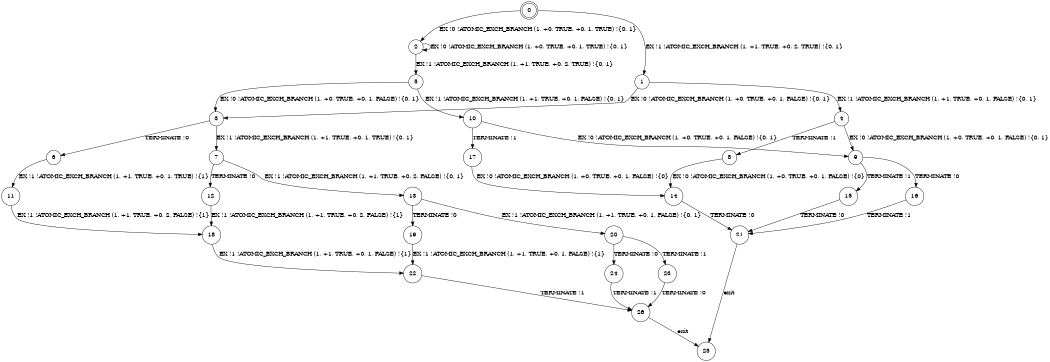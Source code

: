 digraph BCG {
size = "7, 10.5";
center = TRUE;
node [shape = circle];
0 [peripheries = 2];
0 -> 1 [label = "EX !1 !ATOMIC_EXCH_BRANCH (1, +1, TRUE, +0, 2, TRUE) !{0, 1}"];
0 -> 2 [label = "EX !0 !ATOMIC_EXCH_BRANCH (1, +0, TRUE, +0, 1, TRUE) !{0, 1}"];
1 -> 3 [label = "EX !0 !ATOMIC_EXCH_BRANCH (1, +0, TRUE, +0, 1, FALSE) !{0, 1}"];
1 -> 4 [label = "EX !1 !ATOMIC_EXCH_BRANCH (1, +1, TRUE, +0, 1, FALSE) !{0, 1}"];
2 -> 5 [label = "EX !1 !ATOMIC_EXCH_BRANCH (1, +1, TRUE, +0, 2, TRUE) !{0, 1}"];
2 -> 2 [label = "EX !0 !ATOMIC_EXCH_BRANCH (1, +0, TRUE, +0, 1, TRUE) !{0, 1}"];
3 -> 6 [label = "TERMINATE !0"];
3 -> 7 [label = "EX !1 !ATOMIC_EXCH_BRANCH (1, +1, TRUE, +0, 1, TRUE) !{0, 1}"];
4 -> 8 [label = "TERMINATE !1"];
4 -> 9 [label = "EX !0 !ATOMIC_EXCH_BRANCH (1, +0, TRUE, +0, 1, FALSE) !{0, 1}"];
5 -> 10 [label = "EX !1 !ATOMIC_EXCH_BRANCH (1, +1, TRUE, +0, 1, FALSE) !{0, 1}"];
5 -> 3 [label = "EX !0 !ATOMIC_EXCH_BRANCH (1, +0, TRUE, +0, 1, FALSE) !{0, 1}"];
6 -> 11 [label = "EX !1 !ATOMIC_EXCH_BRANCH (1, +1, TRUE, +0, 1, TRUE) !{1}"];
7 -> 12 [label = "TERMINATE !0"];
7 -> 13 [label = "EX !1 !ATOMIC_EXCH_BRANCH (1, +1, TRUE, +0, 2, FALSE) !{0, 1}"];
8 -> 14 [label = "EX !0 !ATOMIC_EXCH_BRANCH (1, +0, TRUE, +0, 1, FALSE) !{0}"];
9 -> 15 [label = "TERMINATE !1"];
9 -> 16 [label = "TERMINATE !0"];
10 -> 17 [label = "TERMINATE !1"];
10 -> 9 [label = "EX !0 !ATOMIC_EXCH_BRANCH (1, +0, TRUE, +0, 1, FALSE) !{0, 1}"];
11 -> 18 [label = "EX !1 !ATOMIC_EXCH_BRANCH (1, +1, TRUE, +0, 2, FALSE) !{1}"];
12 -> 18 [label = "EX !1 !ATOMIC_EXCH_BRANCH (1, +1, TRUE, +0, 2, FALSE) !{1}"];
13 -> 19 [label = "TERMINATE !0"];
13 -> 20 [label = "EX !1 !ATOMIC_EXCH_BRANCH (1, +1, TRUE, +0, 1, FALSE) !{0, 1}"];
14 -> 21 [label = "TERMINATE !0"];
15 -> 21 [label = "TERMINATE !0"];
16 -> 21 [label = "TERMINATE !1"];
17 -> 14 [label = "EX !0 !ATOMIC_EXCH_BRANCH (1, +0, TRUE, +0, 1, FALSE) !{0}"];
18 -> 22 [label = "EX !1 !ATOMIC_EXCH_BRANCH (1, +1, TRUE, +0, 1, FALSE) !{1}"];
19 -> 22 [label = "EX !1 !ATOMIC_EXCH_BRANCH (1, +1, TRUE, +0, 1, FALSE) !{1}"];
20 -> 23 [label = "TERMINATE !1"];
20 -> 24 [label = "TERMINATE !0"];
21 -> 25 [label = "exit"];
22 -> 26 [label = "TERMINATE !1"];
23 -> 26 [label = "TERMINATE !0"];
24 -> 26 [label = "TERMINATE !1"];
26 -> 25 [label = "exit"];
}
